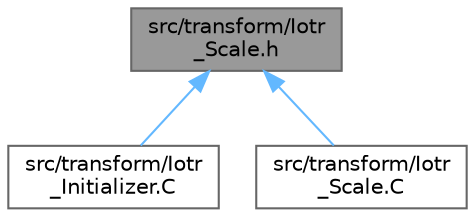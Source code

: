 digraph "src/transform/Iotr_Scale.h"
{
 // INTERACTIVE_SVG=YES
 // LATEX_PDF_SIZE
  bgcolor="transparent";
  edge [fontname=Helvetica,fontsize=10,labelfontname=Helvetica,labelfontsize=10];
  node [fontname=Helvetica,fontsize=10,shape=box,height=0.2,width=0.4];
  Node1 [id="Node000001",label="src/transform/Iotr\l_Scale.h",height=0.2,width=0.4,color="gray40", fillcolor="grey60", style="filled", fontcolor="black",tooltip=" "];
  Node1 -> Node2 [id="edge1_Node000001_Node000002",dir="back",color="steelblue1",style="solid",tooltip=" "];
  Node2 [id="Node000002",label="src/transform/Iotr\l_Initializer.C",height=0.2,width=0.4,color="grey40", fillcolor="white", style="filled",URL="$Iotr__Initializer_8C.html",tooltip=" "];
  Node1 -> Node3 [id="edge2_Node000001_Node000003",dir="back",color="steelblue1",style="solid",tooltip=" "];
  Node3 [id="Node000003",label="src/transform/Iotr\l_Scale.C",height=0.2,width=0.4,color="grey40", fillcolor="white", style="filled",URL="$Iotr__Scale_8C.html",tooltip=" "];
}
